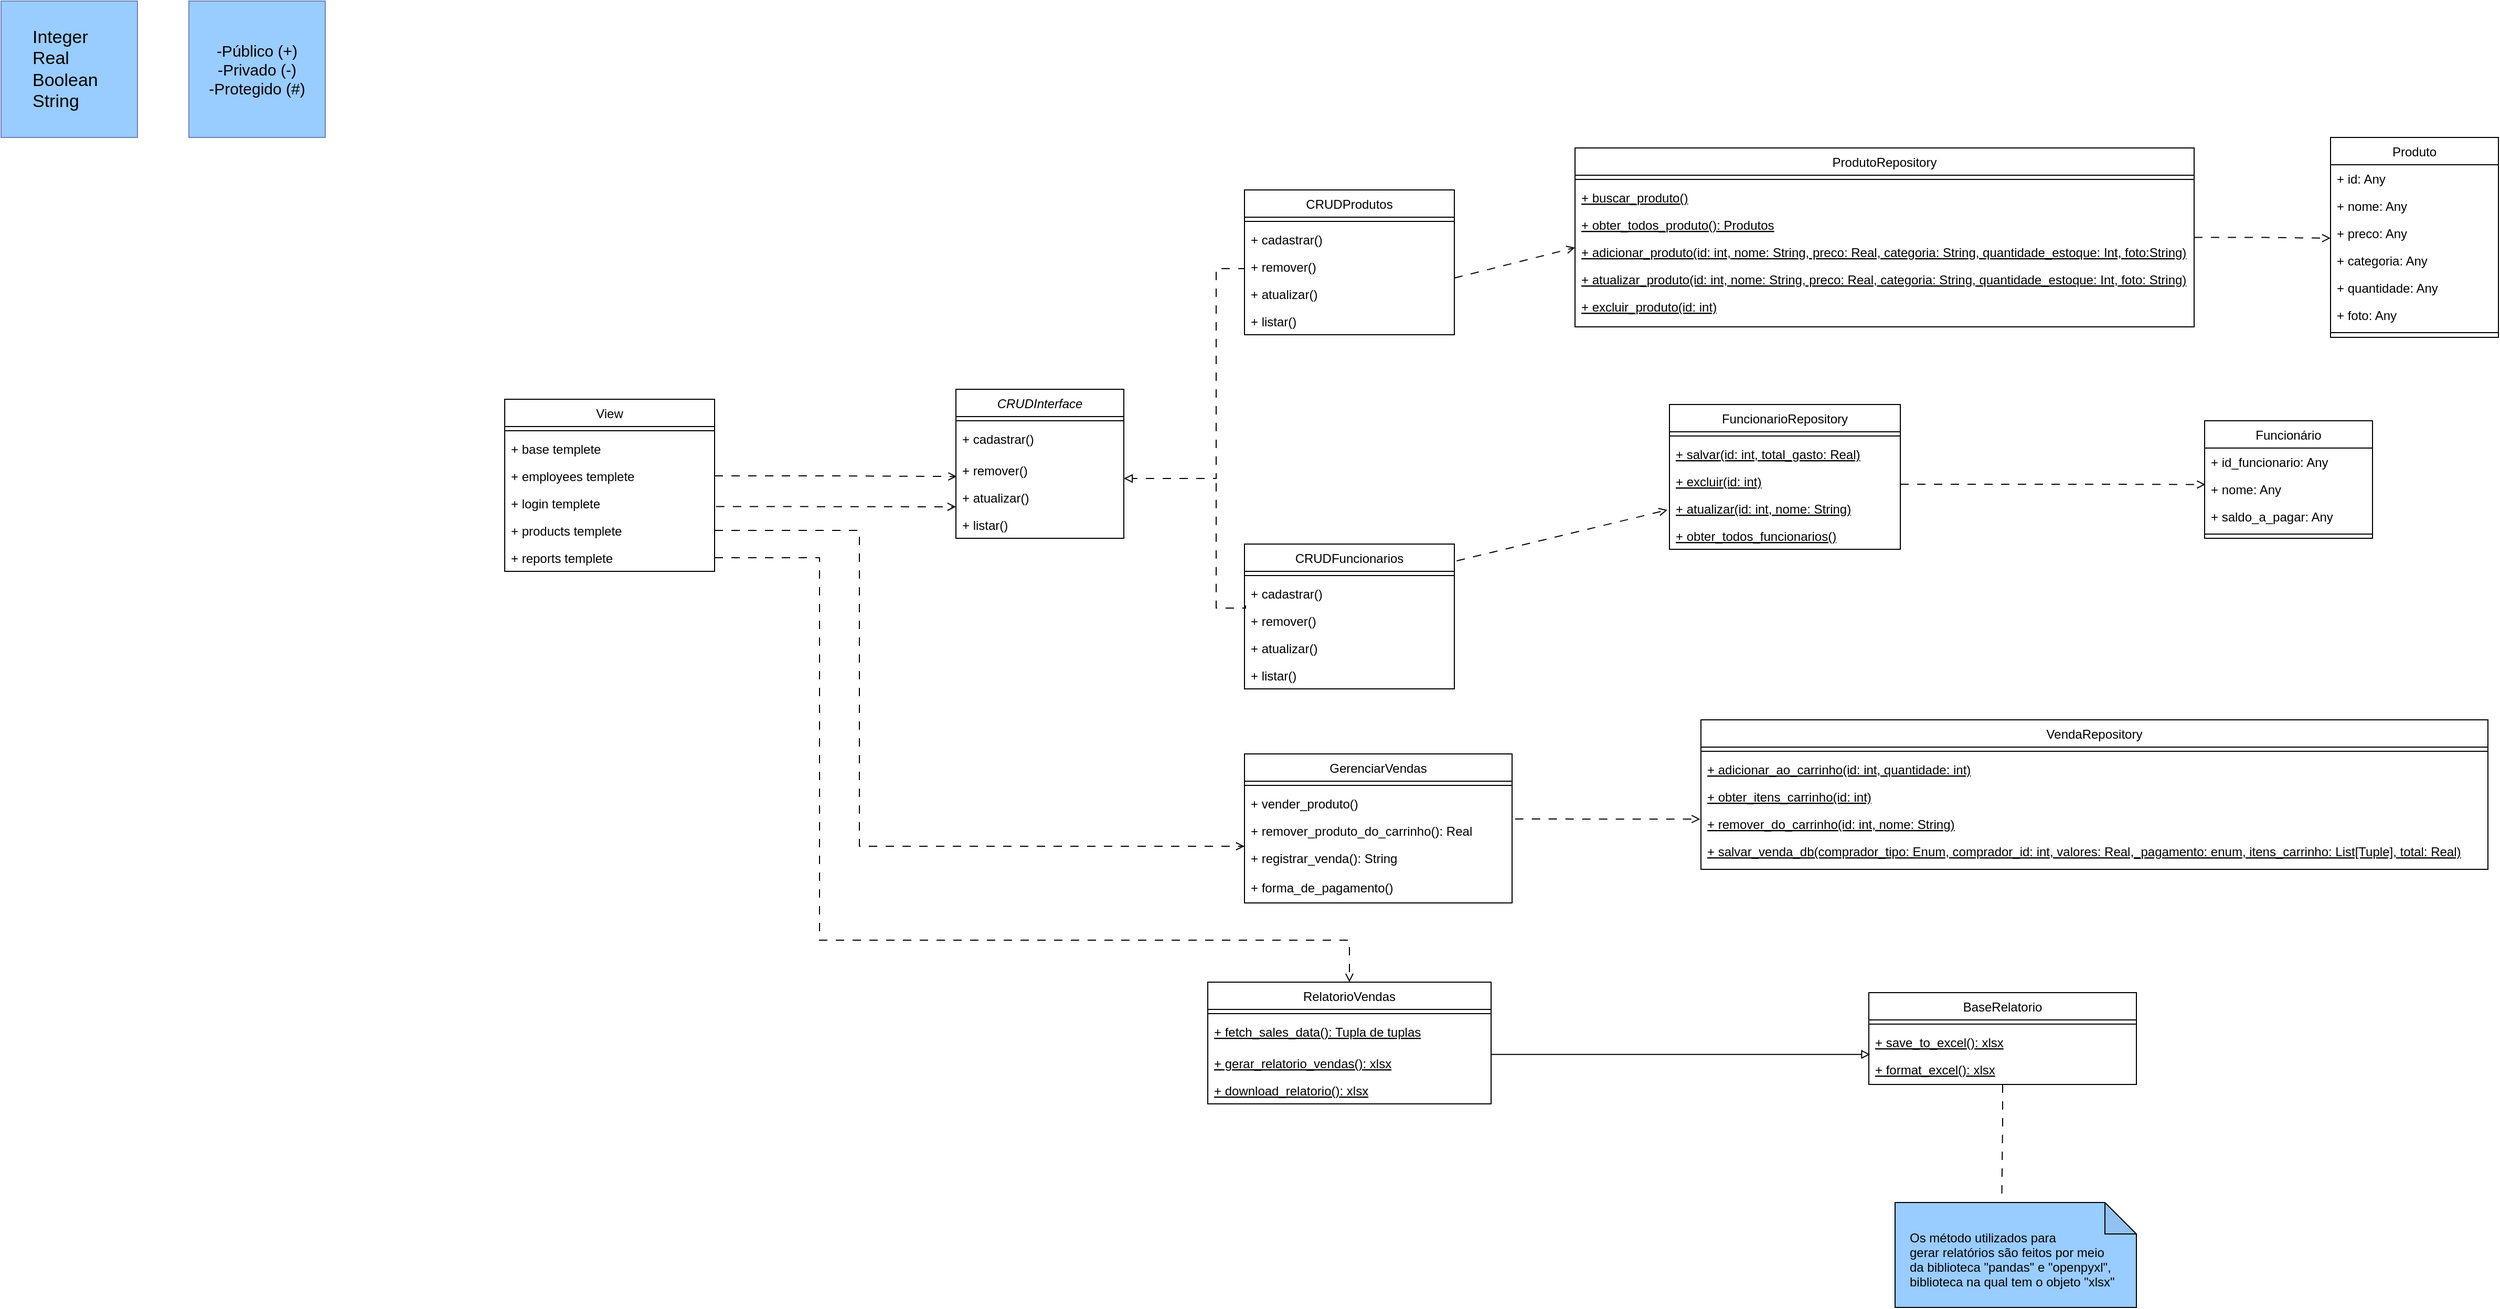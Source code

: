 <mxfile version="25.0.3">
  <diagram id="C5RBs43oDa-KdzZeNtuy" name="Page-1">
    <mxGraphModel dx="-1621" dy="918" grid="1" gridSize="10" guides="1" tooltips="1" connect="1" arrows="1" fold="1" page="1" pageScale="1" pageWidth="827" pageHeight="1169" background="#ffffff" math="0" shadow="0">
      <root>
        <mxCell id="WIyWlLk6GJQsqaUBKTNV-0" />
        <mxCell id="WIyWlLk6GJQsqaUBKTNV-1" parent="WIyWlLk6GJQsqaUBKTNV-0" />
        <mxCell id="S7cXJ_CDG3G3nZu9S1j7-7" style="edgeStyle=orthogonalEdgeStyle;rounded=0;orthogonalLoop=1;jettySize=auto;html=1;exitX=0.5;exitY=0;exitDx=0;exitDy=0;startArrow=none;startFill=0;dashed=1;dashPattern=8 8;endArrow=open;endFill=0;" parent="WIyWlLk6GJQsqaUBKTNV-1" edge="1">
          <mxGeometry relative="1" as="geometry">
            <mxPoint x="3510" y="1020" as="targetPoint" />
            <Array as="points">
              <mxPoint x="2804" y="350" />
              <mxPoint x="3640" y="350" />
              <mxPoint x="3640" y="1020" />
            </Array>
          </mxGeometry>
        </mxCell>
        <mxCell id="RO-CDjRoIKHFXhDsi3ks-82" value="" style="whiteSpace=wrap;html=1;aspect=fixed;fillColor=#99CCFF;strokeColor=#6F83BE;" parent="WIyWlLk6GJQsqaUBKTNV-1" vertex="1">
          <mxGeometry x="3670" y="195" width="130" height="130" as="geometry" />
        </mxCell>
        <mxCell id="RO-CDjRoIKHFXhDsi3ks-83" value="&lt;font style=&quot;font-size: 17px;&quot;&gt;Integer&lt;/font&gt;&lt;div&gt;&lt;font style=&quot;font-size: 17px;&quot;&gt;Real&lt;/font&gt;&lt;/div&gt;&lt;div&gt;&lt;font style=&quot;font-size: 17px;&quot;&gt;Boolean&lt;/font&gt;&lt;/div&gt;&lt;div&gt;&lt;font style=&quot;font-size: 17px;&quot;&gt;String&lt;/font&gt;&lt;/div&gt;" style="text;html=1;align=left;verticalAlign=middle;whiteSpace=wrap;rounded=0;" parent="WIyWlLk6GJQsqaUBKTNV-1" vertex="1">
          <mxGeometry x="3697.5" y="230" width="75" height="60" as="geometry" />
        </mxCell>
        <mxCell id="RO-CDjRoIKHFXhDsi3ks-84" value="" style="whiteSpace=wrap;html=1;aspect=fixed;fillColor=#99CCFF;strokeColor=#6f83be;" parent="WIyWlLk6GJQsqaUBKTNV-1" vertex="1">
          <mxGeometry x="3849" y="195" width="130" height="130" as="geometry" />
        </mxCell>
        <mxCell id="RO-CDjRoIKHFXhDsi3ks-85" value="&lt;font style=&quot;font-size: 15px;&quot;&gt;-Público (+)&lt;br&gt;-Privado (-)&lt;br&gt;-Protegido (#)&lt;/font&gt;" style="text;html=1;align=center;verticalAlign=middle;whiteSpace=wrap;rounded=0;" parent="WIyWlLk6GJQsqaUBKTNV-1" vertex="1">
          <mxGeometry x="3867" y="220" width="94" height="80" as="geometry" />
        </mxCell>
        <mxCell id="RO-CDjRoIKHFXhDsi3ks-86" value="Produto" style="swimlane;fontStyle=0;align=center;verticalAlign=top;childLayout=stackLayout;horizontal=1;startSize=26;horizontalStack=0;resizeParent=1;resizeLast=0;collapsible=1;marginBottom=0;rounded=0;shadow=0;strokeWidth=1;" parent="WIyWlLk6GJQsqaUBKTNV-1" vertex="1">
          <mxGeometry x="5890" y="325" width="160" height="190.5" as="geometry">
            <mxRectangle x="130" y="380" width="160" height="26" as="alternateBounds" />
          </mxGeometry>
        </mxCell>
        <mxCell id="RO-CDjRoIKHFXhDsi3ks-87" value="+ id: Any" style="text;align=left;verticalAlign=top;spacingLeft=4;spacingRight=4;overflow=hidden;rotatable=0;points=[[0,0.5],[1,0.5]];portConstraint=eastwest;" parent="RO-CDjRoIKHFXhDsi3ks-86" vertex="1">
          <mxGeometry y="26" width="160" height="26" as="geometry" />
        </mxCell>
        <mxCell id="RO-CDjRoIKHFXhDsi3ks-88" value="+ nome: Any" style="text;align=left;verticalAlign=top;spacingLeft=4;spacingRight=4;overflow=hidden;rotatable=0;points=[[0,0.5],[1,0.5]];portConstraint=eastwest;" parent="RO-CDjRoIKHFXhDsi3ks-86" vertex="1">
          <mxGeometry y="52" width="160" height="26" as="geometry" />
        </mxCell>
        <mxCell id="RO-CDjRoIKHFXhDsi3ks-89" value="+ preco: Any" style="text;align=left;verticalAlign=top;spacingLeft=4;spacingRight=4;overflow=hidden;rotatable=0;points=[[0,0.5],[1,0.5]];portConstraint=eastwest;" parent="RO-CDjRoIKHFXhDsi3ks-86" vertex="1">
          <mxGeometry y="78" width="160" height="26" as="geometry" />
        </mxCell>
        <mxCell id="jOhBYb8m_JA2Lw_e8rEE-2" value="+ categoria: Any" style="text;align=left;verticalAlign=top;spacingLeft=4;spacingRight=4;overflow=hidden;rotatable=0;points=[[0,0.5],[1,0.5]];portConstraint=eastwest;" parent="RO-CDjRoIKHFXhDsi3ks-86" vertex="1">
          <mxGeometry y="104" width="160" height="26" as="geometry" />
        </mxCell>
        <mxCell id="RO-CDjRoIKHFXhDsi3ks-90" value="+ quantidade: Any" style="text;align=left;verticalAlign=top;spacingLeft=4;spacingRight=4;overflow=hidden;rotatable=0;points=[[0,0.5],[1,0.5]];portConstraint=eastwest;" parent="RO-CDjRoIKHFXhDsi3ks-86" vertex="1">
          <mxGeometry y="130" width="160" height="26" as="geometry" />
        </mxCell>
        <mxCell id="RO-CDjRoIKHFXhDsi3ks-91" value="+ foto: Any" style="text;align=left;verticalAlign=top;spacingLeft=4;spacingRight=4;overflow=hidden;rotatable=0;points=[[0,0.5],[1,0.5]];portConstraint=eastwest;" parent="RO-CDjRoIKHFXhDsi3ks-86" vertex="1">
          <mxGeometry y="156" width="160" height="26" as="geometry" />
        </mxCell>
        <mxCell id="RO-CDjRoIKHFXhDsi3ks-92" value="" style="line;html=1;strokeWidth=1;align=left;verticalAlign=middle;spacingTop=-1;spacingLeft=3;spacingRight=3;rotatable=0;labelPosition=right;points=[];portConstraint=eastwest;" parent="RO-CDjRoIKHFXhDsi3ks-86" vertex="1">
          <mxGeometry y="182" width="160" height="8" as="geometry" />
        </mxCell>
        <mxCell id="RO-CDjRoIKHFXhDsi3ks-98" value="View" style="swimlane;fontStyle=0;align=center;verticalAlign=top;childLayout=stackLayout;horizontal=1;startSize=26;horizontalStack=0;resizeParent=1;resizeLast=0;collapsible=1;marginBottom=0;rounded=0;shadow=0;strokeWidth=1;" parent="WIyWlLk6GJQsqaUBKTNV-1" vertex="1">
          <mxGeometry x="4150" y="574.5" width="200" height="164" as="geometry">
            <mxRectangle x="340" y="380" width="170" height="26" as="alternateBounds" />
          </mxGeometry>
        </mxCell>
        <mxCell id="RO-CDjRoIKHFXhDsi3ks-99" value="" style="line;html=1;strokeWidth=1;align=left;verticalAlign=middle;spacingTop=-1;spacingLeft=3;spacingRight=3;rotatable=0;labelPosition=right;points=[];portConstraint=eastwest;" parent="RO-CDjRoIKHFXhDsi3ks-98" vertex="1">
          <mxGeometry y="26" width="200" height="8" as="geometry" />
        </mxCell>
        <mxCell id="RO-CDjRoIKHFXhDsi3ks-100" value="+ base templete" style="text;align=left;verticalAlign=top;spacingLeft=4;spacingRight=4;overflow=hidden;rotatable=0;points=[[0,0.5],[1,0.5]];portConstraint=eastwest;" parent="RO-CDjRoIKHFXhDsi3ks-98" vertex="1">
          <mxGeometry y="34" width="200" height="26" as="geometry" />
        </mxCell>
        <mxCell id="RO-CDjRoIKHFXhDsi3ks-101" value="+ employees templete" style="text;align=left;verticalAlign=top;spacingLeft=4;spacingRight=4;overflow=hidden;rotatable=0;points=[[0,0.5],[1,0.5]];portConstraint=eastwest;" parent="RO-CDjRoIKHFXhDsi3ks-98" vertex="1">
          <mxGeometry y="60" width="200" height="26" as="geometry" />
        </mxCell>
        <mxCell id="RO-CDjRoIKHFXhDsi3ks-102" value="+ login templete" style="text;align=left;verticalAlign=top;spacingLeft=4;spacingRight=4;overflow=hidden;rotatable=0;points=[[0,0.5],[1,0.5]];portConstraint=eastwest;" parent="RO-CDjRoIKHFXhDsi3ks-98" vertex="1">
          <mxGeometry y="86" width="200" height="26" as="geometry" />
        </mxCell>
        <mxCell id="RO-CDjRoIKHFXhDsi3ks-103" value="+ products templete" style="text;align=left;verticalAlign=top;spacingLeft=4;spacingRight=4;overflow=hidden;rotatable=0;points=[[0,0.5],[1,0.5]];portConstraint=eastwest;" parent="RO-CDjRoIKHFXhDsi3ks-98" vertex="1">
          <mxGeometry y="112" width="200" height="26" as="geometry" />
        </mxCell>
        <mxCell id="RO-CDjRoIKHFXhDsi3ks-104" value="+ reports templete" style="text;align=left;verticalAlign=top;spacingLeft=4;spacingRight=4;overflow=hidden;rotatable=0;points=[[0,0.5],[1,0.5]];portConstraint=eastwest;" parent="RO-CDjRoIKHFXhDsi3ks-98" vertex="1">
          <mxGeometry y="138" width="200" height="26" as="geometry" />
        </mxCell>
        <mxCell id="RO-CDjRoIKHFXhDsi3ks-116" value="CRUDInterface" style="swimlane;fontStyle=2;align=center;verticalAlign=top;childLayout=stackLayout;horizontal=1;startSize=26;horizontalStack=0;resizeParent=1;resizeLast=0;collapsible=1;marginBottom=0;rounded=0;shadow=0;strokeWidth=1;" parent="WIyWlLk6GJQsqaUBKTNV-1" vertex="1">
          <mxGeometry x="4580" y="565" width="160" height="142" as="geometry">
            <mxRectangle x="130" y="380" width="160" height="26" as="alternateBounds" />
          </mxGeometry>
        </mxCell>
        <mxCell id="RO-CDjRoIKHFXhDsi3ks-117" value="" style="line;html=1;strokeWidth=1;align=left;verticalAlign=middle;spacingTop=-1;spacingLeft=3;spacingRight=3;rotatable=0;labelPosition=right;points=[];portConstraint=eastwest;" parent="RO-CDjRoIKHFXhDsi3ks-116" vertex="1">
          <mxGeometry y="26" width="160" height="8" as="geometry" />
        </mxCell>
        <mxCell id="RO-CDjRoIKHFXhDsi3ks-118" value="+ cadastrar()" style="text;align=left;verticalAlign=top;spacingLeft=4;spacingRight=4;overflow=hidden;rotatable=0;points=[[0,0.5],[1,0.5]];portConstraint=eastwest;" parent="RO-CDjRoIKHFXhDsi3ks-116" vertex="1">
          <mxGeometry y="34" width="160" height="30" as="geometry" />
        </mxCell>
        <mxCell id="RO-CDjRoIKHFXhDsi3ks-119" value="+ remover()" style="text;align=left;verticalAlign=top;spacingLeft=4;spacingRight=4;overflow=hidden;rotatable=0;points=[[0,0.5],[1,0.5]];portConstraint=eastwest;" parent="RO-CDjRoIKHFXhDsi3ks-116" vertex="1">
          <mxGeometry y="64" width="160" height="26" as="geometry" />
        </mxCell>
        <mxCell id="RO-CDjRoIKHFXhDsi3ks-120" value="+ atualizar()" style="text;align=left;verticalAlign=top;spacingLeft=4;spacingRight=4;overflow=hidden;rotatable=0;points=[[0,0.5],[1,0.5]];portConstraint=eastwest;" parent="RO-CDjRoIKHFXhDsi3ks-116" vertex="1">
          <mxGeometry y="90" width="160" height="26" as="geometry" />
        </mxCell>
        <mxCell id="RO-CDjRoIKHFXhDsi3ks-121" value="+ listar()" style="text;align=left;verticalAlign=top;spacingLeft=4;spacingRight=4;overflow=hidden;rotatable=0;points=[[0,0.5],[1,0.5]];portConstraint=eastwest;" parent="RO-CDjRoIKHFXhDsi3ks-116" vertex="1">
          <mxGeometry y="116" width="160" height="26" as="geometry" />
        </mxCell>
        <mxCell id="RO-CDjRoIKHFXhDsi3ks-122" value="" style="endArrow=block;html=1;rounded=0;dashed=1;endFill=0;dashPattern=8 8;edgeStyle=orthogonalEdgeStyle;exitX=0;exitY=0.5;exitDx=0;exitDy=0;" parent="WIyWlLk6GJQsqaUBKTNV-1" source="RO-CDjRoIKHFXhDsi3ks-132" edge="1">
          <mxGeometry width="50" height="50" relative="1" as="geometry">
            <mxPoint x="4850" y="450" as="sourcePoint" />
            <mxPoint x="4740" y="650" as="targetPoint" />
            <Array as="points">
              <mxPoint x="4855" y="450" />
              <mxPoint x="4828" y="450" />
              <mxPoint x="4828" y="650" />
              <mxPoint x="4740" y="650" />
            </Array>
          </mxGeometry>
        </mxCell>
        <mxCell id="RO-CDjRoIKHFXhDsi3ks-129" value="CRUDProdutos" style="swimlane;fontStyle=0;align=center;verticalAlign=top;childLayout=stackLayout;horizontal=1;startSize=26;horizontalStack=0;resizeParent=1;resizeLast=0;collapsible=1;marginBottom=0;rounded=0;shadow=0;strokeWidth=1;" parent="WIyWlLk6GJQsqaUBKTNV-1" vertex="1">
          <mxGeometry x="4855" y="375" width="200" height="138" as="geometry">
            <mxRectangle x="130" y="380" width="160" height="26" as="alternateBounds" />
          </mxGeometry>
        </mxCell>
        <mxCell id="RO-CDjRoIKHFXhDsi3ks-130" value="" style="line;html=1;strokeWidth=1;align=left;verticalAlign=middle;spacingTop=-1;spacingLeft=3;spacingRight=3;rotatable=0;labelPosition=right;points=[];portConstraint=eastwest;" parent="RO-CDjRoIKHFXhDsi3ks-129" vertex="1">
          <mxGeometry y="26" width="200" height="8" as="geometry" />
        </mxCell>
        <mxCell id="RO-CDjRoIKHFXhDsi3ks-131" value="+ cadastrar()" style="text;align=left;verticalAlign=top;spacingLeft=4;spacingRight=4;overflow=hidden;rotatable=0;points=[[0,0.5],[1,0.5]];portConstraint=eastwest;" parent="RO-CDjRoIKHFXhDsi3ks-129" vertex="1">
          <mxGeometry y="34" width="200" height="26" as="geometry" />
        </mxCell>
        <mxCell id="RO-CDjRoIKHFXhDsi3ks-132" value="+ remover()" style="text;align=left;verticalAlign=top;spacingLeft=4;spacingRight=4;overflow=hidden;rotatable=0;points=[[0,0.5],[1,0.5]];portConstraint=eastwest;" parent="RO-CDjRoIKHFXhDsi3ks-129" vertex="1">
          <mxGeometry y="60" width="200" height="26" as="geometry" />
        </mxCell>
        <mxCell id="RO-CDjRoIKHFXhDsi3ks-133" value="+ atualizar()" style="text;align=left;verticalAlign=top;spacingLeft=4;spacingRight=4;overflow=hidden;rotatable=0;points=[[0,0.5],[1,0.5]];portConstraint=eastwest;" parent="RO-CDjRoIKHFXhDsi3ks-129" vertex="1">
          <mxGeometry y="86" width="200" height="26" as="geometry" />
        </mxCell>
        <mxCell id="RO-CDjRoIKHFXhDsi3ks-134" value="+ listar()" style="text;align=left;verticalAlign=top;spacingLeft=4;spacingRight=4;overflow=hidden;rotatable=0;points=[[0,0.5],[1,0.5]];portConstraint=eastwest;" parent="RO-CDjRoIKHFXhDsi3ks-129" vertex="1">
          <mxGeometry y="112" width="200" height="26" as="geometry" />
        </mxCell>
        <mxCell id="RO-CDjRoIKHFXhDsi3ks-135" value="CRUDFuncionarios" style="swimlane;fontStyle=0;align=center;verticalAlign=top;childLayout=stackLayout;horizontal=1;startSize=26;horizontalStack=0;resizeParent=1;resizeLast=0;collapsible=1;marginBottom=0;rounded=0;shadow=0;strokeWidth=1;" parent="WIyWlLk6GJQsqaUBKTNV-1" vertex="1">
          <mxGeometry x="4855" y="712.5" width="200" height="138" as="geometry">
            <mxRectangle x="130" y="380" width="160" height="26" as="alternateBounds" />
          </mxGeometry>
        </mxCell>
        <mxCell id="RO-CDjRoIKHFXhDsi3ks-136" value="" style="line;html=1;strokeWidth=1;align=left;verticalAlign=middle;spacingTop=-1;spacingLeft=3;spacingRight=3;rotatable=0;labelPosition=right;points=[];portConstraint=eastwest;" parent="RO-CDjRoIKHFXhDsi3ks-135" vertex="1">
          <mxGeometry y="26" width="200" height="8" as="geometry" />
        </mxCell>
        <mxCell id="RO-CDjRoIKHFXhDsi3ks-137" value="+ cadastrar()" style="text;align=left;verticalAlign=top;spacingLeft=4;spacingRight=4;overflow=hidden;rotatable=0;points=[[0,0.5],[1,0.5]];portConstraint=eastwest;" parent="RO-CDjRoIKHFXhDsi3ks-135" vertex="1">
          <mxGeometry y="34" width="200" height="26" as="geometry" />
        </mxCell>
        <mxCell id="RO-CDjRoIKHFXhDsi3ks-138" value="+ remover()" style="text;align=left;verticalAlign=top;spacingLeft=4;spacingRight=4;overflow=hidden;rotatable=0;points=[[0,0.5],[1,0.5]];portConstraint=eastwest;" parent="RO-CDjRoIKHFXhDsi3ks-135" vertex="1">
          <mxGeometry y="60" width="200" height="26" as="geometry" />
        </mxCell>
        <mxCell id="RO-CDjRoIKHFXhDsi3ks-139" value="+ atualizar()" style="text;align=left;verticalAlign=top;spacingLeft=4;spacingRight=4;overflow=hidden;rotatable=0;points=[[0,0.5],[1,0.5]];portConstraint=eastwest;" parent="RO-CDjRoIKHFXhDsi3ks-135" vertex="1">
          <mxGeometry y="86" width="200" height="26" as="geometry" />
        </mxCell>
        <mxCell id="RO-CDjRoIKHFXhDsi3ks-140" value="+ listar()" style="text;align=left;verticalAlign=top;spacingLeft=4;spacingRight=4;overflow=hidden;rotatable=0;points=[[0,0.5],[1,0.5]];portConstraint=eastwest;" parent="RO-CDjRoIKHFXhDsi3ks-135" vertex="1">
          <mxGeometry y="112" width="200" height="26" as="geometry" />
        </mxCell>
        <mxCell id="RO-CDjRoIKHFXhDsi3ks-141" value="BaseRelatorio" style="swimlane;fontStyle=0;align=center;verticalAlign=top;childLayout=stackLayout;horizontal=1;startSize=26;horizontalStack=0;resizeParent=1;resizeLast=0;collapsible=1;marginBottom=0;rounded=0;shadow=0;strokeWidth=1;" parent="WIyWlLk6GJQsqaUBKTNV-1" vertex="1">
          <mxGeometry x="5450" y="1140" width="255" height="87.5" as="geometry">
            <mxRectangle x="130" y="380" width="160" height="26" as="alternateBounds" />
          </mxGeometry>
        </mxCell>
        <mxCell id="RO-CDjRoIKHFXhDsi3ks-142" value="" style="line;html=1;strokeWidth=1;align=left;verticalAlign=middle;spacingTop=-1;spacingLeft=3;spacingRight=3;rotatable=0;labelPosition=right;points=[];portConstraint=eastwest;" parent="RO-CDjRoIKHFXhDsi3ks-141" vertex="1">
          <mxGeometry y="26" width="255" height="8" as="geometry" />
        </mxCell>
        <mxCell id="RO-CDjRoIKHFXhDsi3ks-143" value="+ save_to_excel(): xlsx" style="text;align=left;verticalAlign=top;spacingLeft=4;spacingRight=4;overflow=hidden;rotatable=0;points=[[0,0.5],[1,0.5]];portConstraint=eastwest;fontStyle=4" parent="RO-CDjRoIKHFXhDsi3ks-141" vertex="1">
          <mxGeometry y="34" width="255" height="26" as="geometry" />
        </mxCell>
        <mxCell id="RO-CDjRoIKHFXhDsi3ks-144" value="+ format_excel(): xlsx" style="text;align=left;verticalAlign=top;spacingLeft=4;spacingRight=4;overflow=hidden;rotatable=0;points=[[0,0.5],[1,0.5]];portConstraint=eastwest;fontStyle=4" parent="RO-CDjRoIKHFXhDsi3ks-141" vertex="1">
          <mxGeometry y="60" width="255" height="26" as="geometry" />
        </mxCell>
        <mxCell id="RO-CDjRoIKHFXhDsi3ks-145" style="rounded=0;orthogonalLoop=1;jettySize=auto;html=1;entryX=-0.001;entryY=0.33;entryDx=0;entryDy=0;dashed=1;dashPattern=8 8;endArrow=open;endFill=0;exitX=1.011;exitY=1.079;exitDx=0;exitDy=0;exitPerimeter=0;entryPerimeter=0;" parent="WIyWlLk6GJQsqaUBKTNV-1" source="RO-CDjRoIKHFXhDsi3ks-148" target="jOhBYb8m_JA2Lw_e8rEE-61" edge="1">
          <mxGeometry relative="1" as="geometry">
            <mxPoint x="5238" y="810.5" as="targetPoint" />
          </mxGeometry>
        </mxCell>
        <mxCell id="RO-CDjRoIKHFXhDsi3ks-146" value="GerenciarVendas" style="swimlane;fontStyle=0;align=center;verticalAlign=top;childLayout=stackLayout;horizontal=1;startSize=26;horizontalStack=0;resizeParent=1;resizeLast=0;collapsible=1;marginBottom=0;rounded=0;shadow=0;strokeWidth=1;" parent="WIyWlLk6GJQsqaUBKTNV-1" vertex="1">
          <mxGeometry x="4855" y="912.5" width="255" height="142" as="geometry">
            <mxRectangle x="130" y="380" width="160" height="26" as="alternateBounds" />
          </mxGeometry>
        </mxCell>
        <mxCell id="RO-CDjRoIKHFXhDsi3ks-147" value="" style="line;html=1;strokeWidth=1;align=left;verticalAlign=middle;spacingTop=-1;spacingLeft=3;spacingRight=3;rotatable=0;labelPosition=right;points=[];portConstraint=eastwest;" parent="RO-CDjRoIKHFXhDsi3ks-146" vertex="1">
          <mxGeometry y="26" width="255" height="8" as="geometry" />
        </mxCell>
        <mxCell id="RO-CDjRoIKHFXhDsi3ks-148" value="+ vender_produto()" style="text;align=left;verticalAlign=top;spacingLeft=4;spacingRight=4;overflow=hidden;rotatable=0;points=[[0,0.5],[1,0.5]];portConstraint=eastwest;" parent="RO-CDjRoIKHFXhDsi3ks-146" vertex="1">
          <mxGeometry y="34" width="255" height="26" as="geometry" />
        </mxCell>
        <mxCell id="RO-CDjRoIKHFXhDsi3ks-149" value="+ remover_produto_do_carrinho(): Real" style="text;align=left;verticalAlign=top;spacingLeft=4;spacingRight=4;overflow=hidden;rotatable=0;points=[[0,0.5],[1,0.5]];portConstraint=eastwest;" parent="RO-CDjRoIKHFXhDsi3ks-146" vertex="1">
          <mxGeometry y="60" width="255" height="26" as="geometry" />
        </mxCell>
        <mxCell id="RO-CDjRoIKHFXhDsi3ks-150" value="+ registrar_venda(): String" style="text;align=left;verticalAlign=top;spacingLeft=4;spacingRight=4;overflow=hidden;rotatable=0;points=[[0,0.5],[1,0.5]];portConstraint=eastwest;" parent="RO-CDjRoIKHFXhDsi3ks-146" vertex="1">
          <mxGeometry y="86" width="255" height="28" as="geometry" />
        </mxCell>
        <mxCell id="RO-CDjRoIKHFXhDsi3ks-151" value="+ forma_de_pagamento()" style="text;align=left;verticalAlign=top;spacingLeft=4;spacingRight=4;overflow=hidden;rotatable=0;points=[[0,0.5],[1,0.5]];portConstraint=eastwest;" parent="RO-CDjRoIKHFXhDsi3ks-146" vertex="1">
          <mxGeometry y="114" width="255" height="28" as="geometry" />
        </mxCell>
        <mxCell id="RO-CDjRoIKHFXhDsi3ks-152" value="" style="endArrow=open;html=1;rounded=0;dashed=1;endFill=0;dashPattern=8 8;edgeStyle=orthogonalEdgeStyle;entryX=0.005;entryY=0.736;entryDx=0;entryDy=0;exitX=1;exitY=0.5;exitDx=0;exitDy=0;entryPerimeter=0;" parent="WIyWlLk6GJQsqaUBKTNV-1" source="RO-CDjRoIKHFXhDsi3ks-101" target="RO-CDjRoIKHFXhDsi3ks-119" edge="1">
          <mxGeometry width="50" height="50" relative="1" as="geometry">
            <mxPoint x="4348" y="652.5" as="sourcePoint" />
            <mxPoint x="4598" y="652.5" as="targetPoint" />
            <Array as="points">
              <mxPoint x="4465" y="648" />
            </Array>
          </mxGeometry>
        </mxCell>
        <mxCell id="RO-CDjRoIKHFXhDsi3ks-153" value="" style="endArrow=none;html=1;rounded=0;dashed=1;endFill=0;dashPattern=8 8;edgeStyle=orthogonalEdgeStyle;exitX=0;exitY=0.036;exitDx=0;exitDy=0;exitPerimeter=0;" parent="WIyWlLk6GJQsqaUBKTNV-1" source="RO-CDjRoIKHFXhDsi3ks-138" edge="1">
          <mxGeometry width="50" height="50" relative="1" as="geometry">
            <mxPoint x="4858" y="550.5" as="sourcePoint" />
            <mxPoint x="4828" y="652.5" as="targetPoint" />
            <Array as="points">
              <mxPoint x="4855" y="771.5" />
              <mxPoint x="4856" y="771.5" />
              <mxPoint x="4856" y="773.5" />
              <mxPoint x="4828" y="773.5" />
            </Array>
          </mxGeometry>
        </mxCell>
        <mxCell id="RO-CDjRoIKHFXhDsi3ks-154" value="" style="endArrow=open;html=1;rounded=0;dashed=1;endFill=0;dashPattern=8 8;edgeStyle=orthogonalEdgeStyle;entryX=0.002;entryY=0.169;entryDx=0;entryDy=0;entryPerimeter=0;exitX=1;exitY=0.5;exitDx=0;exitDy=0;" parent="WIyWlLk6GJQsqaUBKTNV-1" source="RO-CDjRoIKHFXhDsi3ks-103" edge="1">
          <mxGeometry width="50" height="50" relative="1" as="geometry">
            <mxPoint x="4488" y="802.5" as="sourcePoint" />
            <mxPoint x="4855" y="1000.5" as="targetPoint" />
            <Array as="points">
              <mxPoint x="4488" y="700" />
              <mxPoint x="4488" y="1001" />
            </Array>
          </mxGeometry>
        </mxCell>
        <mxCell id="RO-CDjRoIKHFXhDsi3ks-155" value="" style="endArrow=open;html=1;rounded=0;dashed=1;endFill=0;dashPattern=8 8;edgeStyle=orthogonalEdgeStyle;exitX=1;exitY=0.5;exitDx=0;exitDy=0;" parent="WIyWlLk6GJQsqaUBKTNV-1" source="RO-CDjRoIKHFXhDsi3ks-104" edge="1">
          <mxGeometry width="50" height="50" relative="1" as="geometry">
            <mxPoint x="4488" y="982.5" as="sourcePoint" />
            <mxPoint x="4955" y="1130" as="targetPoint" />
            <Array as="points">
              <mxPoint x="4450" y="726" />
              <mxPoint x="4450" y="1090" />
              <mxPoint x="4955" y="1090" />
            </Array>
          </mxGeometry>
        </mxCell>
        <mxCell id="RO-CDjRoIKHFXhDsi3ks-158" value="" style="endArrow=none;html=1;rounded=0;dashed=1;endFill=0;dashPattern=8 8;edgeStyle=orthogonalEdgeStyle;entryX=0.442;entryY=-0.005;entryDx=0;entryDy=0;entryPerimeter=0;exitX=0.5;exitY=1;exitDx=0;exitDy=0;" parent="WIyWlLk6GJQsqaUBKTNV-1" source="RO-CDjRoIKHFXhDsi3ks-141" target="RO-CDjRoIKHFXhDsi3ks-160" edge="1">
          <mxGeometry width="50" height="50" relative="1" as="geometry">
            <mxPoint x="5710" y="1260" as="sourcePoint" />
            <mxPoint x="5680" y="1360" as="targetPoint" />
            <Array as="points">
              <mxPoint x="5577" y="1264" />
              <mxPoint x="5577" y="1264" />
              <mxPoint x="5577" y="1310" />
              <mxPoint x="5577" y="1310" />
            </Array>
          </mxGeometry>
        </mxCell>
        <mxCell id="RO-CDjRoIKHFXhDsi3ks-160" value="" style="shape=note;whiteSpace=wrap;html=1;backgroundOutline=1;darkOpacity=0.05;fillColor=#99CCFF;" parent="WIyWlLk6GJQsqaUBKTNV-1" vertex="1">
          <mxGeometry x="5475" y="1340" width="230" height="100" as="geometry" />
        </mxCell>
        <mxCell id="RO-CDjRoIKHFXhDsi3ks-161" value="Os método utilizados para &#xa;gerar relatórios são feitos por meio&#xa;da biblioteca &quot;pandas&quot; e &quot;openpyxl&quot;,&#xa;biblioteca na qual tem o objeto &quot;xlsx&quot;" style="text;align=left;verticalAlign=top;spacingLeft=4;spacingRight=4;overflow=hidden;rotatable=0;points=[[0,0.5],[1,0.5]];portConstraint=eastwest;fontSize=12;" parent="WIyWlLk6GJQsqaUBKTNV-1" vertex="1">
          <mxGeometry x="5483" y="1360" width="212" height="70" as="geometry" />
        </mxCell>
        <mxCell id="RO-CDjRoIKHFXhDsi3ks-162" style="rounded=0;orthogonalLoop=1;jettySize=auto;html=1;entryX=0;entryY=0.5;entryDx=0;entryDy=0;exitX=1.011;exitY=0.116;exitDx=0;exitDy=0;exitPerimeter=0;endArrow=open;endFill=0;dashed=1;dashPattern=8 8;" parent="WIyWlLk6GJQsqaUBKTNV-1" source="RO-CDjRoIKHFXhDsi3ks-135" edge="1">
          <mxGeometry relative="1" as="geometry">
            <mxPoint x="5258" y="680" as="targetPoint" />
          </mxGeometry>
        </mxCell>
        <mxCell id="RO-CDjRoIKHFXhDsi3ks-163" value="" style="endArrow=open;html=1;rounded=0;dashed=1;endFill=0;dashPattern=8 8;edgeStyle=orthogonalEdgeStyle;exitX=1.007;exitY=0.623;exitDx=0;exitDy=0;exitPerimeter=0;" parent="WIyWlLk6GJQsqaUBKTNV-1" source="RO-CDjRoIKHFXhDsi3ks-102" edge="1">
          <mxGeometry width="50" height="50" relative="1" as="geometry">
            <mxPoint x="4358" y="662.5" as="sourcePoint" />
            <mxPoint x="4580" y="677" as="targetPoint" />
            <Array as="points">
              <mxPoint x="4358" y="677" />
              <mxPoint x="4580" y="677" />
            </Array>
          </mxGeometry>
        </mxCell>
        <mxCell id="jOhBYb8m_JA2Lw_e8rEE-5" value="ProdutoRepository" style="swimlane;fontStyle=0;align=center;verticalAlign=top;childLayout=stackLayout;horizontal=1;startSize=26;horizontalStack=0;resizeParent=1;resizeLast=0;collapsible=1;marginBottom=0;rounded=0;shadow=0;strokeWidth=1;" parent="WIyWlLk6GJQsqaUBKTNV-1" vertex="1">
          <mxGeometry x="5170" y="335" width="590" height="170.5" as="geometry">
            <mxRectangle x="130" y="380" width="160" height="26" as="alternateBounds" />
          </mxGeometry>
        </mxCell>
        <mxCell id="jOhBYb8m_JA2Lw_e8rEE-13" value="" style="line;html=1;strokeWidth=1;align=left;verticalAlign=middle;spacingTop=-1;spacingLeft=3;spacingRight=3;rotatable=0;labelPosition=right;points=[];portConstraint=eastwest;" parent="jOhBYb8m_JA2Lw_e8rEE-5" vertex="1">
          <mxGeometry y="26" width="590" height="8" as="geometry" />
        </mxCell>
        <mxCell id="jOhBYb8m_JA2Lw_e8rEE-3" value="+ buscar_produto()" style="text;align=left;verticalAlign=top;spacingLeft=4;spacingRight=4;overflow=hidden;rotatable=0;points=[[0,0.5],[1,0.5]];portConstraint=eastwest;fontStyle=4" parent="jOhBYb8m_JA2Lw_e8rEE-5" vertex="1">
          <mxGeometry y="34" width="590" height="26" as="geometry" />
        </mxCell>
        <mxCell id="jOhBYb8m_JA2Lw_e8rEE-14" value="+ obter_todos_produto(): Produtos" style="text;align=left;verticalAlign=top;spacingLeft=4;spacingRight=4;overflow=hidden;rotatable=0;points=[[0,0.5],[1,0.5]];portConstraint=eastwest;fontStyle=4" parent="jOhBYb8m_JA2Lw_e8rEE-5" vertex="1">
          <mxGeometry y="60" width="590" height="26" as="geometry" />
        </mxCell>
        <mxCell id="jOhBYb8m_JA2Lw_e8rEE-15" value="+ adicionar_produto(id: int, nome: String, preco: Real, categoria: String, quantidade_estoque: Int, foto:String)" style="text;align=left;verticalAlign=top;spacingLeft=4;spacingRight=4;overflow=hidden;rotatable=0;points=[[0,0.5],[1,0.5]];portConstraint=eastwest;fontStyle=4" parent="jOhBYb8m_JA2Lw_e8rEE-5" vertex="1">
          <mxGeometry y="86" width="590" height="26" as="geometry" />
        </mxCell>
        <mxCell id="jOhBYb8m_JA2Lw_e8rEE-16" value="+ atualizar_produto(id: int, nome: String, preco: Real, categoria: String, quantidade_estoque: Int, foto: String)" style="text;align=left;verticalAlign=top;spacingLeft=4;spacingRight=4;overflow=hidden;rotatable=0;points=[[0,0.5],[1,0.5]];portConstraint=eastwest;fontStyle=4" parent="jOhBYb8m_JA2Lw_e8rEE-5" vertex="1">
          <mxGeometry y="112" width="590" height="26" as="geometry" />
        </mxCell>
        <mxCell id="jOhBYb8m_JA2Lw_e8rEE-17" value="+ excluir_produto(id: int)" style="text;align=left;verticalAlign=top;spacingLeft=4;spacingRight=4;overflow=hidden;rotatable=0;points=[[0,0.5],[1,0.5]];portConstraint=eastwest;fontStyle=4" parent="jOhBYb8m_JA2Lw_e8rEE-5" vertex="1">
          <mxGeometry y="138" width="590" height="26" as="geometry" />
        </mxCell>
        <mxCell id="jOhBYb8m_JA2Lw_e8rEE-63" style="edgeStyle=orthogonalEdgeStyle;rounded=0;orthogonalLoop=1;jettySize=auto;html=1;dashed=1;endArrow=open;endFill=0;dashPattern=8 8;entryX=0.005;entryY=0.338;entryDx=0;entryDy=0;entryPerimeter=0;" parent="WIyWlLk6GJQsqaUBKTNV-1" target="jOhBYb8m_JA2Lw_e8rEE-44" edge="1">
          <mxGeometry relative="1" as="geometry">
            <mxPoint x="5480" y="655.5" as="sourcePoint" />
            <mxPoint x="5760" y="656" as="targetPoint" />
            <Array as="points">
              <mxPoint x="5680" y="656" />
            </Array>
          </mxGeometry>
        </mxCell>
        <mxCell id="jOhBYb8m_JA2Lw_e8rEE-31" value="FuncionarioRepository" style="swimlane;fontStyle=0;align=center;verticalAlign=top;childLayout=stackLayout;horizontal=1;startSize=26;horizontalStack=0;resizeParent=1;resizeLast=0;collapsible=1;marginBottom=0;rounded=0;shadow=0;strokeWidth=1;" parent="WIyWlLk6GJQsqaUBKTNV-1" vertex="1">
          <mxGeometry x="5260" y="579.5" width="220" height="138" as="geometry">
            <mxRectangle x="130" y="380" width="160" height="26" as="alternateBounds" />
          </mxGeometry>
        </mxCell>
        <mxCell id="jOhBYb8m_JA2Lw_e8rEE-33" value="" style="line;html=1;strokeWidth=1;align=left;verticalAlign=middle;spacingTop=-1;spacingLeft=3;spacingRight=3;rotatable=0;labelPosition=right;points=[];portConstraint=eastwest;" parent="jOhBYb8m_JA2Lw_e8rEE-31" vertex="1">
          <mxGeometry y="26" width="220" height="8" as="geometry" />
        </mxCell>
        <mxCell id="jOhBYb8m_JA2Lw_e8rEE-34" value="+ salvar(id: int, total_gasto: Real)" style="text;align=left;verticalAlign=top;spacingLeft=4;spacingRight=4;overflow=hidden;rotatable=0;points=[[0,0.5],[1,0.5]];portConstraint=eastwest;fontStyle=4" parent="jOhBYb8m_JA2Lw_e8rEE-31" vertex="1">
          <mxGeometry y="34" width="220" height="26" as="geometry" />
        </mxCell>
        <mxCell id="jOhBYb8m_JA2Lw_e8rEE-35" value="+ excluir(id: int)" style="text;align=left;verticalAlign=top;spacingLeft=4;spacingRight=4;overflow=hidden;rotatable=0;points=[[0,0.5],[1,0.5]];portConstraint=eastwest;fontStyle=4" parent="jOhBYb8m_JA2Lw_e8rEE-31" vertex="1">
          <mxGeometry y="60" width="220" height="26" as="geometry" />
        </mxCell>
        <mxCell id="jOhBYb8m_JA2Lw_e8rEE-37" value="+ atualizar(id: int, nome: String)" style="text;align=left;verticalAlign=top;spacingLeft=4;spacingRight=4;overflow=hidden;rotatable=0;points=[[0,0.5],[1,0.5]];portConstraint=eastwest;fontStyle=4" parent="jOhBYb8m_JA2Lw_e8rEE-31" vertex="1">
          <mxGeometry y="86" width="220" height="26" as="geometry" />
        </mxCell>
        <mxCell id="jOhBYb8m_JA2Lw_e8rEE-36" value="+ obter_todos_funcionarios()" style="text;align=left;verticalAlign=top;spacingLeft=4;spacingRight=4;overflow=hidden;rotatable=0;points=[[0,0.5],[1,0.5]];portConstraint=eastwest;fontStyle=4" parent="jOhBYb8m_JA2Lw_e8rEE-31" vertex="1">
          <mxGeometry y="112" width="220" height="26" as="geometry" />
        </mxCell>
        <mxCell id="jOhBYb8m_JA2Lw_e8rEE-39" style="edgeStyle=orthogonalEdgeStyle;rounded=0;orthogonalLoop=1;jettySize=auto;html=1;entryX=0;entryY=0.692;entryDx=0;entryDy=0;dashed=1;dashPattern=8 8;entryPerimeter=0;endArrow=open;endFill=0;" parent="WIyWlLk6GJQsqaUBKTNV-1" source="jOhBYb8m_JA2Lw_e8rEE-5" target="RO-CDjRoIKHFXhDsi3ks-89" edge="1">
          <mxGeometry relative="1" as="geometry">
            <Array as="points" />
          </mxGeometry>
        </mxCell>
        <mxCell id="jOhBYb8m_JA2Lw_e8rEE-40" style="rounded=0;orthogonalLoop=1;jettySize=auto;html=1;exitX=1.011;exitY=0.116;exitDx=0;exitDy=0;exitPerimeter=0;endArrow=open;endFill=0;dashed=1;dashPattern=8 8;" parent="WIyWlLk6GJQsqaUBKTNV-1" edge="1">
          <mxGeometry relative="1" as="geometry">
            <mxPoint x="5055" y="459" as="sourcePoint" />
            <mxPoint x="5170" y="430" as="targetPoint" />
          </mxGeometry>
        </mxCell>
        <mxCell id="jOhBYb8m_JA2Lw_e8rEE-42" value="Funcionário" style="swimlane;fontStyle=0;align=center;verticalAlign=top;childLayout=stackLayout;horizontal=1;startSize=26;horizontalStack=0;resizeParent=1;resizeLast=0;collapsible=1;marginBottom=0;rounded=0;shadow=0;strokeWidth=1;" parent="WIyWlLk6GJQsqaUBKTNV-1" vertex="1">
          <mxGeometry x="5770" y="595" width="160" height="112" as="geometry">
            <mxRectangle x="130" y="380" width="160" height="26" as="alternateBounds" />
          </mxGeometry>
        </mxCell>
        <mxCell id="jOhBYb8m_JA2Lw_e8rEE-43" value="+ id_funcionario: Any" style="text;align=left;verticalAlign=top;spacingLeft=4;spacingRight=4;overflow=hidden;rotatable=0;points=[[0,0.5],[1,0.5]];portConstraint=eastwest;" parent="jOhBYb8m_JA2Lw_e8rEE-42" vertex="1">
          <mxGeometry y="26" width="160" height="26" as="geometry" />
        </mxCell>
        <mxCell id="jOhBYb8m_JA2Lw_e8rEE-44" value="+ nome: Any" style="text;align=left;verticalAlign=top;spacingLeft=4;spacingRight=4;overflow=hidden;rotatable=0;points=[[0,0.5],[1,0.5]];portConstraint=eastwest;" parent="jOhBYb8m_JA2Lw_e8rEE-42" vertex="1">
          <mxGeometry y="52" width="160" height="26" as="geometry" />
        </mxCell>
        <mxCell id="jOhBYb8m_JA2Lw_e8rEE-45" value="+ saldo_a_pagar: Any" style="text;align=left;verticalAlign=top;spacingLeft=4;spacingRight=4;overflow=hidden;rotatable=0;points=[[0,0.5],[1,0.5]];portConstraint=eastwest;" parent="jOhBYb8m_JA2Lw_e8rEE-42" vertex="1">
          <mxGeometry y="78" width="160" height="26" as="geometry" />
        </mxCell>
        <mxCell id="jOhBYb8m_JA2Lw_e8rEE-46" value="" style="line;html=1;strokeWidth=1;align=left;verticalAlign=middle;spacingTop=-1;spacingLeft=3;spacingRight=3;rotatable=0;labelPosition=right;points=[];portConstraint=eastwest;" parent="jOhBYb8m_JA2Lw_e8rEE-42" vertex="1">
          <mxGeometry y="104" width="160" height="8" as="geometry" />
        </mxCell>
        <mxCell id="jOhBYb8m_JA2Lw_e8rEE-51" value="RelatorioVendas" style="swimlane;fontStyle=0;align=center;verticalAlign=top;childLayout=stackLayout;horizontal=1;startSize=26;horizontalStack=0;resizeParent=1;resizeLast=0;collapsible=1;marginBottom=0;rounded=0;shadow=0;strokeWidth=1;" parent="WIyWlLk6GJQsqaUBKTNV-1" vertex="1">
          <mxGeometry x="4820" y="1130" width="270" height="116" as="geometry">
            <mxRectangle x="130" y="380" width="160" height="26" as="alternateBounds" />
          </mxGeometry>
        </mxCell>
        <mxCell id="jOhBYb8m_JA2Lw_e8rEE-52" value="" style="line;html=1;strokeWidth=1;align=left;verticalAlign=middle;spacingTop=-1;spacingLeft=3;spacingRight=3;rotatable=0;labelPosition=right;points=[];portConstraint=eastwest;" parent="jOhBYb8m_JA2Lw_e8rEE-51" vertex="1">
          <mxGeometry y="26" width="270" height="8" as="geometry" />
        </mxCell>
        <mxCell id="jOhBYb8m_JA2Lw_e8rEE-53" value="+ fetch_sales_data(): Tupla de tuplas" style="text;align=left;verticalAlign=top;spacingLeft=4;spacingRight=4;overflow=hidden;rotatable=0;points=[[0,0.5],[1,0.5]];portConstraint=eastwest;fontStyle=4" parent="jOhBYb8m_JA2Lw_e8rEE-51" vertex="1">
          <mxGeometry y="34" width="270" height="30" as="geometry" />
        </mxCell>
        <mxCell id="jOhBYb8m_JA2Lw_e8rEE-54" value="+ gerar_relatorio_vendas(): xlsx" style="text;align=left;verticalAlign=top;spacingLeft=4;spacingRight=4;overflow=hidden;rotatable=0;points=[[0,0.5],[1,0.5]];portConstraint=eastwest;fontStyle=4" parent="jOhBYb8m_JA2Lw_e8rEE-51" vertex="1">
          <mxGeometry y="64" width="270" height="26" as="geometry" />
        </mxCell>
        <mxCell id="jOhBYb8m_JA2Lw_e8rEE-55" value="+ download_relatorio(): xlsx" style="text;align=left;verticalAlign=top;spacingLeft=4;spacingRight=4;overflow=hidden;rotatable=0;points=[[0,0.5],[1,0.5]];portConstraint=eastwest;fontStyle=4" parent="jOhBYb8m_JA2Lw_e8rEE-51" vertex="1">
          <mxGeometry y="90" width="270" height="26" as="geometry" />
        </mxCell>
        <mxCell id="jOhBYb8m_JA2Lw_e8rEE-57" value="VendaRepository" style="swimlane;fontStyle=0;align=center;verticalAlign=top;childLayout=stackLayout;horizontal=1;startSize=26;horizontalStack=0;resizeParent=1;resizeLast=0;collapsible=1;marginBottom=0;rounded=0;shadow=0;strokeWidth=1;" parent="WIyWlLk6GJQsqaUBKTNV-1" vertex="1">
          <mxGeometry x="5290" y="880" width="750" height="142.5" as="geometry">
            <mxRectangle x="130" y="380" width="160" height="26" as="alternateBounds" />
          </mxGeometry>
        </mxCell>
        <mxCell id="jOhBYb8m_JA2Lw_e8rEE-58" value="" style="line;html=1;strokeWidth=1;align=left;verticalAlign=middle;spacingTop=-1;spacingLeft=3;spacingRight=3;rotatable=0;labelPosition=right;points=[];portConstraint=eastwest;" parent="jOhBYb8m_JA2Lw_e8rEE-57" vertex="1">
          <mxGeometry y="26" width="750" height="8" as="geometry" />
        </mxCell>
        <mxCell id="jOhBYb8m_JA2Lw_e8rEE-59" value="+ adicionar_ao_carrinho(id: int, quantidade: int)" style="text;align=left;verticalAlign=top;spacingLeft=4;spacingRight=4;overflow=hidden;rotatable=0;points=[[0,0.5],[1,0.5]];portConstraint=eastwest;fontStyle=4" parent="jOhBYb8m_JA2Lw_e8rEE-57" vertex="1">
          <mxGeometry y="34" width="750" height="26" as="geometry" />
        </mxCell>
        <mxCell id="jOhBYb8m_JA2Lw_e8rEE-60" value="+ obter_itens_carrinho(id: int)" style="text;align=left;verticalAlign=top;spacingLeft=4;spacingRight=4;overflow=hidden;rotatable=0;points=[[0,0.5],[1,0.5]];portConstraint=eastwest;fontStyle=4" parent="jOhBYb8m_JA2Lw_e8rEE-57" vertex="1">
          <mxGeometry y="60" width="750" height="26" as="geometry" />
        </mxCell>
        <mxCell id="jOhBYb8m_JA2Lw_e8rEE-61" value="+ remover_do_carrinho(id: int, nome: String)" style="text;align=left;verticalAlign=top;spacingLeft=4;spacingRight=4;overflow=hidden;rotatable=0;points=[[0,0.5],[1,0.5]];portConstraint=eastwest;fontStyle=4" parent="jOhBYb8m_JA2Lw_e8rEE-57" vertex="1">
          <mxGeometry y="86" width="750" height="26" as="geometry" />
        </mxCell>
        <mxCell id="jOhBYb8m_JA2Lw_e8rEE-62" value="+ salvar_venda_db(comprador_tipo: Enum, comprador_id: int, valores: Real,_pagamento: enum, itens_carrinho: List[Tuple], total: Real)" style="text;align=left;verticalAlign=top;spacingLeft=4;spacingRight=4;overflow=hidden;rotatable=0;points=[[0,0.5],[1,0.5]];portConstraint=eastwest;fontStyle=4" parent="jOhBYb8m_JA2Lw_e8rEE-57" vertex="1">
          <mxGeometry y="112" width="750" height="26" as="geometry" />
        </mxCell>
        <mxCell id="HlkUKFntCqUgpDas4fOA-0" style="edgeStyle=orthogonalEdgeStyle;rounded=0;orthogonalLoop=1;jettySize=auto;html=1;entryX=0.005;entryY=-0.044;entryDx=0;entryDy=0;entryPerimeter=0;endArrow=block;endFill=0;" parent="WIyWlLk6GJQsqaUBKTNV-1" source="jOhBYb8m_JA2Lw_e8rEE-54" target="RO-CDjRoIKHFXhDsi3ks-144" edge="1">
          <mxGeometry relative="1" as="geometry">
            <Array as="points">
              <mxPoint x="5270" y="1199" />
            </Array>
          </mxGeometry>
        </mxCell>
      </root>
    </mxGraphModel>
  </diagram>
</mxfile>
